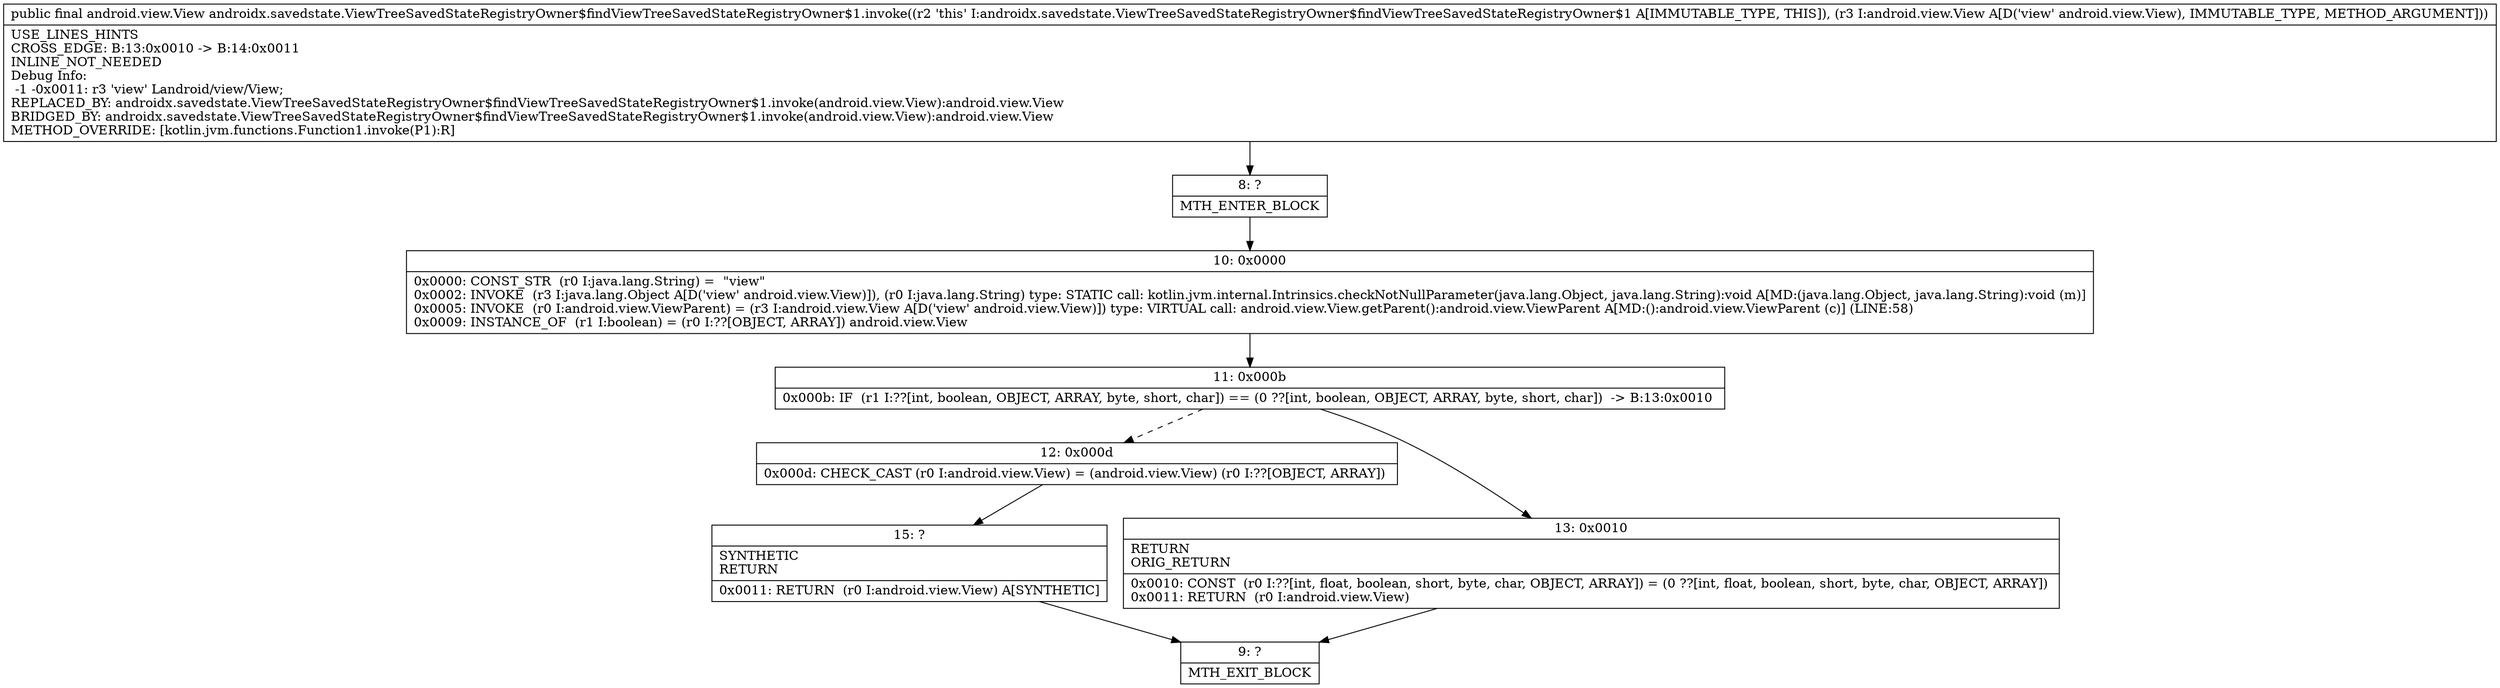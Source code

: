 digraph "CFG forandroidx.savedstate.ViewTreeSavedStateRegistryOwner$findViewTreeSavedStateRegistryOwner$1.invoke(Landroid\/view\/View;)Landroid\/view\/View;" {
Node_8 [shape=record,label="{8\:\ ?|MTH_ENTER_BLOCK\l}"];
Node_10 [shape=record,label="{10\:\ 0x0000|0x0000: CONST_STR  (r0 I:java.lang.String) =  \"view\" \l0x0002: INVOKE  (r3 I:java.lang.Object A[D('view' android.view.View)]), (r0 I:java.lang.String) type: STATIC call: kotlin.jvm.internal.Intrinsics.checkNotNullParameter(java.lang.Object, java.lang.String):void A[MD:(java.lang.Object, java.lang.String):void (m)]\l0x0005: INVOKE  (r0 I:android.view.ViewParent) = (r3 I:android.view.View A[D('view' android.view.View)]) type: VIRTUAL call: android.view.View.getParent():android.view.ViewParent A[MD:():android.view.ViewParent (c)] (LINE:58)\l0x0009: INSTANCE_OF  (r1 I:boolean) = (r0 I:??[OBJECT, ARRAY]) android.view.View \l}"];
Node_11 [shape=record,label="{11\:\ 0x000b|0x000b: IF  (r1 I:??[int, boolean, OBJECT, ARRAY, byte, short, char]) == (0 ??[int, boolean, OBJECT, ARRAY, byte, short, char])  \-\> B:13:0x0010 \l}"];
Node_12 [shape=record,label="{12\:\ 0x000d|0x000d: CHECK_CAST (r0 I:android.view.View) = (android.view.View) (r0 I:??[OBJECT, ARRAY]) \l}"];
Node_15 [shape=record,label="{15\:\ ?|SYNTHETIC\lRETURN\l|0x0011: RETURN  (r0 I:android.view.View) A[SYNTHETIC]\l}"];
Node_9 [shape=record,label="{9\:\ ?|MTH_EXIT_BLOCK\l}"];
Node_13 [shape=record,label="{13\:\ 0x0010|RETURN\lORIG_RETURN\l|0x0010: CONST  (r0 I:??[int, float, boolean, short, byte, char, OBJECT, ARRAY]) = (0 ??[int, float, boolean, short, byte, char, OBJECT, ARRAY]) \l0x0011: RETURN  (r0 I:android.view.View) \l}"];
MethodNode[shape=record,label="{public final android.view.View androidx.savedstate.ViewTreeSavedStateRegistryOwner$findViewTreeSavedStateRegistryOwner$1.invoke((r2 'this' I:androidx.savedstate.ViewTreeSavedStateRegistryOwner$findViewTreeSavedStateRegistryOwner$1 A[IMMUTABLE_TYPE, THIS]), (r3 I:android.view.View A[D('view' android.view.View), IMMUTABLE_TYPE, METHOD_ARGUMENT]))  | USE_LINES_HINTS\lCROSS_EDGE: B:13:0x0010 \-\> B:14:0x0011\lINLINE_NOT_NEEDED\lDebug Info:\l  \-1 \-0x0011: r3 'view' Landroid\/view\/View;\lREPLACED_BY: androidx.savedstate.ViewTreeSavedStateRegistryOwner$findViewTreeSavedStateRegistryOwner$1.invoke(android.view.View):android.view.View\lBRIDGED_BY: androidx.savedstate.ViewTreeSavedStateRegistryOwner$findViewTreeSavedStateRegistryOwner$1.invoke(android.view.View):android.view.View\lMETHOD_OVERRIDE: [kotlin.jvm.functions.Function1.invoke(P1):R]\l}"];
MethodNode -> Node_8;Node_8 -> Node_10;
Node_10 -> Node_11;
Node_11 -> Node_12[style=dashed];
Node_11 -> Node_13;
Node_12 -> Node_15;
Node_15 -> Node_9;
Node_13 -> Node_9;
}

